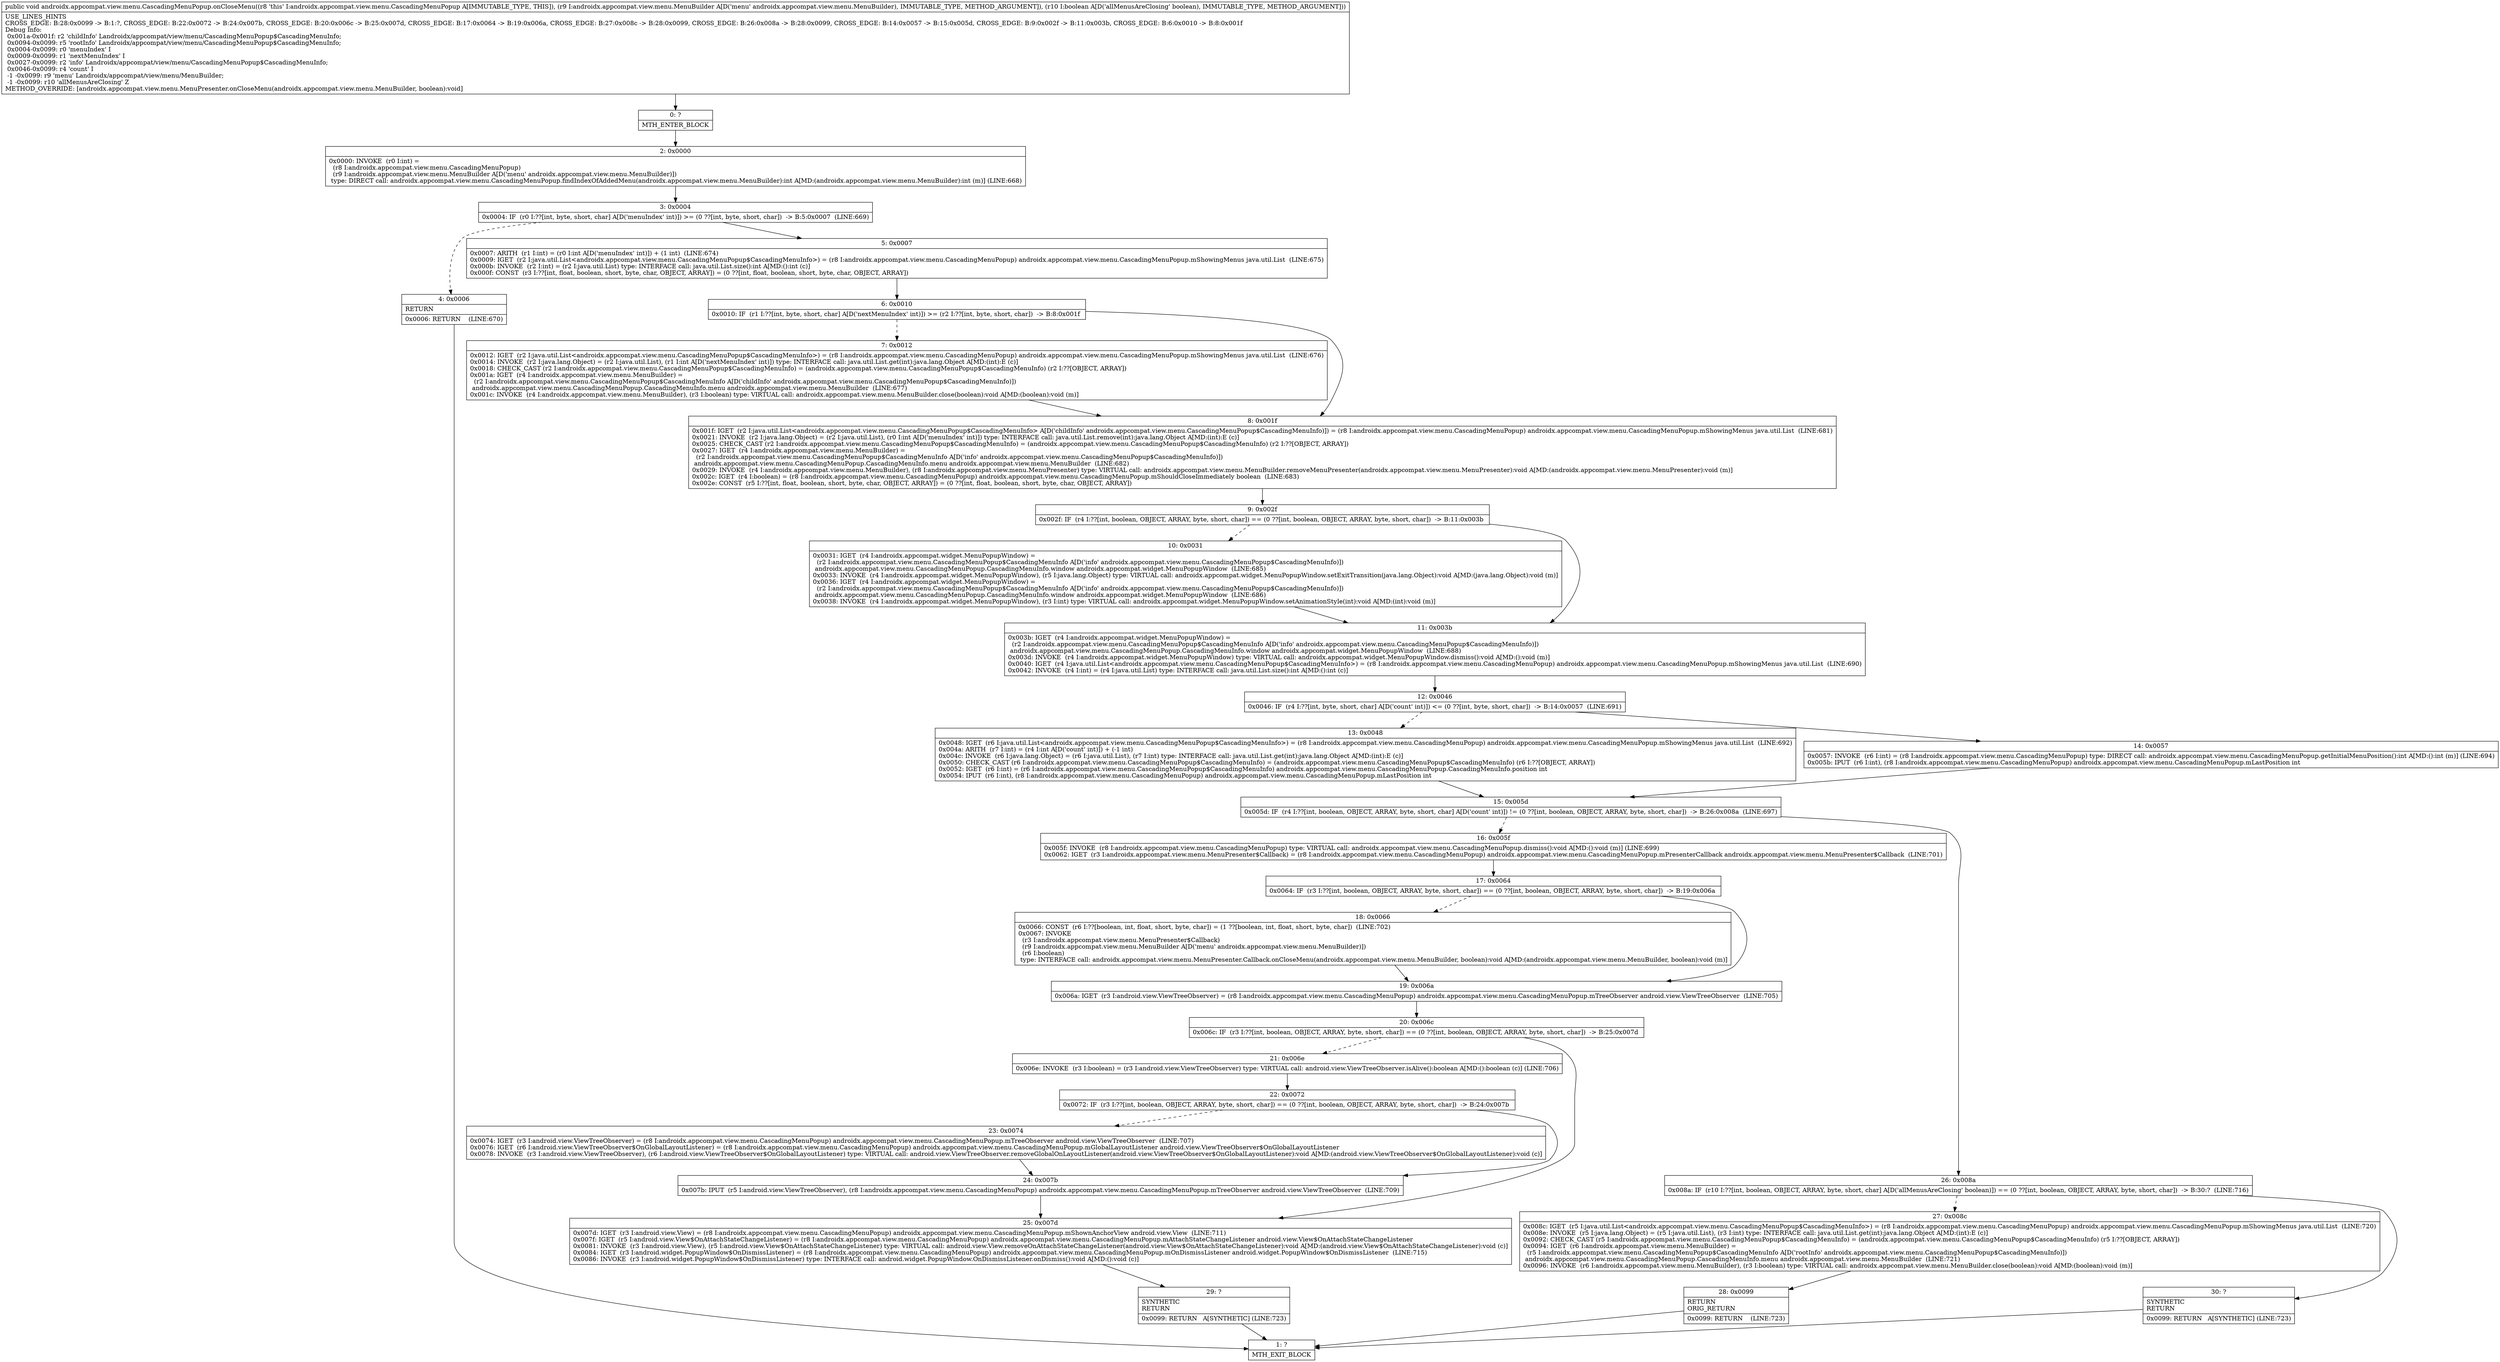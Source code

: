 digraph "CFG forandroidx.appcompat.view.menu.CascadingMenuPopup.onCloseMenu(Landroidx\/appcompat\/view\/menu\/MenuBuilder;Z)V" {
Node_0 [shape=record,label="{0\:\ ?|MTH_ENTER_BLOCK\l}"];
Node_2 [shape=record,label="{2\:\ 0x0000|0x0000: INVOKE  (r0 I:int) = \l  (r8 I:androidx.appcompat.view.menu.CascadingMenuPopup)\l  (r9 I:androidx.appcompat.view.menu.MenuBuilder A[D('menu' androidx.appcompat.view.menu.MenuBuilder)])\l type: DIRECT call: androidx.appcompat.view.menu.CascadingMenuPopup.findIndexOfAddedMenu(androidx.appcompat.view.menu.MenuBuilder):int A[MD:(androidx.appcompat.view.menu.MenuBuilder):int (m)] (LINE:668)\l}"];
Node_3 [shape=record,label="{3\:\ 0x0004|0x0004: IF  (r0 I:??[int, byte, short, char] A[D('menuIndex' int)]) \>= (0 ??[int, byte, short, char])  \-\> B:5:0x0007  (LINE:669)\l}"];
Node_4 [shape=record,label="{4\:\ 0x0006|RETURN\l|0x0006: RETURN    (LINE:670)\l}"];
Node_1 [shape=record,label="{1\:\ ?|MTH_EXIT_BLOCK\l}"];
Node_5 [shape=record,label="{5\:\ 0x0007|0x0007: ARITH  (r1 I:int) = (r0 I:int A[D('menuIndex' int)]) + (1 int)  (LINE:674)\l0x0009: IGET  (r2 I:java.util.List\<androidx.appcompat.view.menu.CascadingMenuPopup$CascadingMenuInfo\>) = (r8 I:androidx.appcompat.view.menu.CascadingMenuPopup) androidx.appcompat.view.menu.CascadingMenuPopup.mShowingMenus java.util.List  (LINE:675)\l0x000b: INVOKE  (r2 I:int) = (r2 I:java.util.List) type: INTERFACE call: java.util.List.size():int A[MD:():int (c)]\l0x000f: CONST  (r3 I:??[int, float, boolean, short, byte, char, OBJECT, ARRAY]) = (0 ??[int, float, boolean, short, byte, char, OBJECT, ARRAY]) \l}"];
Node_6 [shape=record,label="{6\:\ 0x0010|0x0010: IF  (r1 I:??[int, byte, short, char] A[D('nextMenuIndex' int)]) \>= (r2 I:??[int, byte, short, char])  \-\> B:8:0x001f \l}"];
Node_7 [shape=record,label="{7\:\ 0x0012|0x0012: IGET  (r2 I:java.util.List\<androidx.appcompat.view.menu.CascadingMenuPopup$CascadingMenuInfo\>) = (r8 I:androidx.appcompat.view.menu.CascadingMenuPopup) androidx.appcompat.view.menu.CascadingMenuPopup.mShowingMenus java.util.List  (LINE:676)\l0x0014: INVOKE  (r2 I:java.lang.Object) = (r2 I:java.util.List), (r1 I:int A[D('nextMenuIndex' int)]) type: INTERFACE call: java.util.List.get(int):java.lang.Object A[MD:(int):E (c)]\l0x0018: CHECK_CAST (r2 I:androidx.appcompat.view.menu.CascadingMenuPopup$CascadingMenuInfo) = (androidx.appcompat.view.menu.CascadingMenuPopup$CascadingMenuInfo) (r2 I:??[OBJECT, ARRAY]) \l0x001a: IGET  (r4 I:androidx.appcompat.view.menu.MenuBuilder) = \l  (r2 I:androidx.appcompat.view.menu.CascadingMenuPopup$CascadingMenuInfo A[D('childInfo' androidx.appcompat.view.menu.CascadingMenuPopup$CascadingMenuInfo)])\l androidx.appcompat.view.menu.CascadingMenuPopup.CascadingMenuInfo.menu androidx.appcompat.view.menu.MenuBuilder  (LINE:677)\l0x001c: INVOKE  (r4 I:androidx.appcompat.view.menu.MenuBuilder), (r3 I:boolean) type: VIRTUAL call: androidx.appcompat.view.menu.MenuBuilder.close(boolean):void A[MD:(boolean):void (m)]\l}"];
Node_8 [shape=record,label="{8\:\ 0x001f|0x001f: IGET  (r2 I:java.util.List\<androidx.appcompat.view.menu.CascadingMenuPopup$CascadingMenuInfo\> A[D('childInfo' androidx.appcompat.view.menu.CascadingMenuPopup$CascadingMenuInfo)]) = (r8 I:androidx.appcompat.view.menu.CascadingMenuPopup) androidx.appcompat.view.menu.CascadingMenuPopup.mShowingMenus java.util.List  (LINE:681)\l0x0021: INVOKE  (r2 I:java.lang.Object) = (r2 I:java.util.List), (r0 I:int A[D('menuIndex' int)]) type: INTERFACE call: java.util.List.remove(int):java.lang.Object A[MD:(int):E (c)]\l0x0025: CHECK_CAST (r2 I:androidx.appcompat.view.menu.CascadingMenuPopup$CascadingMenuInfo) = (androidx.appcompat.view.menu.CascadingMenuPopup$CascadingMenuInfo) (r2 I:??[OBJECT, ARRAY]) \l0x0027: IGET  (r4 I:androidx.appcompat.view.menu.MenuBuilder) = \l  (r2 I:androidx.appcompat.view.menu.CascadingMenuPopup$CascadingMenuInfo A[D('info' androidx.appcompat.view.menu.CascadingMenuPopup$CascadingMenuInfo)])\l androidx.appcompat.view.menu.CascadingMenuPopup.CascadingMenuInfo.menu androidx.appcompat.view.menu.MenuBuilder  (LINE:682)\l0x0029: INVOKE  (r4 I:androidx.appcompat.view.menu.MenuBuilder), (r8 I:androidx.appcompat.view.menu.MenuPresenter) type: VIRTUAL call: androidx.appcompat.view.menu.MenuBuilder.removeMenuPresenter(androidx.appcompat.view.menu.MenuPresenter):void A[MD:(androidx.appcompat.view.menu.MenuPresenter):void (m)]\l0x002c: IGET  (r4 I:boolean) = (r8 I:androidx.appcompat.view.menu.CascadingMenuPopup) androidx.appcompat.view.menu.CascadingMenuPopup.mShouldCloseImmediately boolean  (LINE:683)\l0x002e: CONST  (r5 I:??[int, float, boolean, short, byte, char, OBJECT, ARRAY]) = (0 ??[int, float, boolean, short, byte, char, OBJECT, ARRAY]) \l}"];
Node_9 [shape=record,label="{9\:\ 0x002f|0x002f: IF  (r4 I:??[int, boolean, OBJECT, ARRAY, byte, short, char]) == (0 ??[int, boolean, OBJECT, ARRAY, byte, short, char])  \-\> B:11:0x003b \l}"];
Node_10 [shape=record,label="{10\:\ 0x0031|0x0031: IGET  (r4 I:androidx.appcompat.widget.MenuPopupWindow) = \l  (r2 I:androidx.appcompat.view.menu.CascadingMenuPopup$CascadingMenuInfo A[D('info' androidx.appcompat.view.menu.CascadingMenuPopup$CascadingMenuInfo)])\l androidx.appcompat.view.menu.CascadingMenuPopup.CascadingMenuInfo.window androidx.appcompat.widget.MenuPopupWindow  (LINE:685)\l0x0033: INVOKE  (r4 I:androidx.appcompat.widget.MenuPopupWindow), (r5 I:java.lang.Object) type: VIRTUAL call: androidx.appcompat.widget.MenuPopupWindow.setExitTransition(java.lang.Object):void A[MD:(java.lang.Object):void (m)]\l0x0036: IGET  (r4 I:androidx.appcompat.widget.MenuPopupWindow) = \l  (r2 I:androidx.appcompat.view.menu.CascadingMenuPopup$CascadingMenuInfo A[D('info' androidx.appcompat.view.menu.CascadingMenuPopup$CascadingMenuInfo)])\l androidx.appcompat.view.menu.CascadingMenuPopup.CascadingMenuInfo.window androidx.appcompat.widget.MenuPopupWindow  (LINE:686)\l0x0038: INVOKE  (r4 I:androidx.appcompat.widget.MenuPopupWindow), (r3 I:int) type: VIRTUAL call: androidx.appcompat.widget.MenuPopupWindow.setAnimationStyle(int):void A[MD:(int):void (m)]\l}"];
Node_11 [shape=record,label="{11\:\ 0x003b|0x003b: IGET  (r4 I:androidx.appcompat.widget.MenuPopupWindow) = \l  (r2 I:androidx.appcompat.view.menu.CascadingMenuPopup$CascadingMenuInfo A[D('info' androidx.appcompat.view.menu.CascadingMenuPopup$CascadingMenuInfo)])\l androidx.appcompat.view.menu.CascadingMenuPopup.CascadingMenuInfo.window androidx.appcompat.widget.MenuPopupWindow  (LINE:688)\l0x003d: INVOKE  (r4 I:androidx.appcompat.widget.MenuPopupWindow) type: VIRTUAL call: androidx.appcompat.widget.MenuPopupWindow.dismiss():void A[MD:():void (m)]\l0x0040: IGET  (r4 I:java.util.List\<androidx.appcompat.view.menu.CascadingMenuPopup$CascadingMenuInfo\>) = (r8 I:androidx.appcompat.view.menu.CascadingMenuPopup) androidx.appcompat.view.menu.CascadingMenuPopup.mShowingMenus java.util.List  (LINE:690)\l0x0042: INVOKE  (r4 I:int) = (r4 I:java.util.List) type: INTERFACE call: java.util.List.size():int A[MD:():int (c)]\l}"];
Node_12 [shape=record,label="{12\:\ 0x0046|0x0046: IF  (r4 I:??[int, byte, short, char] A[D('count' int)]) \<= (0 ??[int, byte, short, char])  \-\> B:14:0x0057  (LINE:691)\l}"];
Node_13 [shape=record,label="{13\:\ 0x0048|0x0048: IGET  (r6 I:java.util.List\<androidx.appcompat.view.menu.CascadingMenuPopup$CascadingMenuInfo\>) = (r8 I:androidx.appcompat.view.menu.CascadingMenuPopup) androidx.appcompat.view.menu.CascadingMenuPopup.mShowingMenus java.util.List  (LINE:692)\l0x004a: ARITH  (r7 I:int) = (r4 I:int A[D('count' int)]) + (\-1 int) \l0x004c: INVOKE  (r6 I:java.lang.Object) = (r6 I:java.util.List), (r7 I:int) type: INTERFACE call: java.util.List.get(int):java.lang.Object A[MD:(int):E (c)]\l0x0050: CHECK_CAST (r6 I:androidx.appcompat.view.menu.CascadingMenuPopup$CascadingMenuInfo) = (androidx.appcompat.view.menu.CascadingMenuPopup$CascadingMenuInfo) (r6 I:??[OBJECT, ARRAY]) \l0x0052: IGET  (r6 I:int) = (r6 I:androidx.appcompat.view.menu.CascadingMenuPopup$CascadingMenuInfo) androidx.appcompat.view.menu.CascadingMenuPopup.CascadingMenuInfo.position int \l0x0054: IPUT  (r6 I:int), (r8 I:androidx.appcompat.view.menu.CascadingMenuPopup) androidx.appcompat.view.menu.CascadingMenuPopup.mLastPosition int \l}"];
Node_15 [shape=record,label="{15\:\ 0x005d|0x005d: IF  (r4 I:??[int, boolean, OBJECT, ARRAY, byte, short, char] A[D('count' int)]) != (0 ??[int, boolean, OBJECT, ARRAY, byte, short, char])  \-\> B:26:0x008a  (LINE:697)\l}"];
Node_16 [shape=record,label="{16\:\ 0x005f|0x005f: INVOKE  (r8 I:androidx.appcompat.view.menu.CascadingMenuPopup) type: VIRTUAL call: androidx.appcompat.view.menu.CascadingMenuPopup.dismiss():void A[MD:():void (m)] (LINE:699)\l0x0062: IGET  (r3 I:androidx.appcompat.view.menu.MenuPresenter$Callback) = (r8 I:androidx.appcompat.view.menu.CascadingMenuPopup) androidx.appcompat.view.menu.CascadingMenuPopup.mPresenterCallback androidx.appcompat.view.menu.MenuPresenter$Callback  (LINE:701)\l}"];
Node_17 [shape=record,label="{17\:\ 0x0064|0x0064: IF  (r3 I:??[int, boolean, OBJECT, ARRAY, byte, short, char]) == (0 ??[int, boolean, OBJECT, ARRAY, byte, short, char])  \-\> B:19:0x006a \l}"];
Node_18 [shape=record,label="{18\:\ 0x0066|0x0066: CONST  (r6 I:??[boolean, int, float, short, byte, char]) = (1 ??[boolean, int, float, short, byte, char])  (LINE:702)\l0x0067: INVOKE  \l  (r3 I:androidx.appcompat.view.menu.MenuPresenter$Callback)\l  (r9 I:androidx.appcompat.view.menu.MenuBuilder A[D('menu' androidx.appcompat.view.menu.MenuBuilder)])\l  (r6 I:boolean)\l type: INTERFACE call: androidx.appcompat.view.menu.MenuPresenter.Callback.onCloseMenu(androidx.appcompat.view.menu.MenuBuilder, boolean):void A[MD:(androidx.appcompat.view.menu.MenuBuilder, boolean):void (m)]\l}"];
Node_19 [shape=record,label="{19\:\ 0x006a|0x006a: IGET  (r3 I:android.view.ViewTreeObserver) = (r8 I:androidx.appcompat.view.menu.CascadingMenuPopup) androidx.appcompat.view.menu.CascadingMenuPopup.mTreeObserver android.view.ViewTreeObserver  (LINE:705)\l}"];
Node_20 [shape=record,label="{20\:\ 0x006c|0x006c: IF  (r3 I:??[int, boolean, OBJECT, ARRAY, byte, short, char]) == (0 ??[int, boolean, OBJECT, ARRAY, byte, short, char])  \-\> B:25:0x007d \l}"];
Node_21 [shape=record,label="{21\:\ 0x006e|0x006e: INVOKE  (r3 I:boolean) = (r3 I:android.view.ViewTreeObserver) type: VIRTUAL call: android.view.ViewTreeObserver.isAlive():boolean A[MD:():boolean (c)] (LINE:706)\l}"];
Node_22 [shape=record,label="{22\:\ 0x0072|0x0072: IF  (r3 I:??[int, boolean, OBJECT, ARRAY, byte, short, char]) == (0 ??[int, boolean, OBJECT, ARRAY, byte, short, char])  \-\> B:24:0x007b \l}"];
Node_23 [shape=record,label="{23\:\ 0x0074|0x0074: IGET  (r3 I:android.view.ViewTreeObserver) = (r8 I:androidx.appcompat.view.menu.CascadingMenuPopup) androidx.appcompat.view.menu.CascadingMenuPopup.mTreeObserver android.view.ViewTreeObserver  (LINE:707)\l0x0076: IGET  (r6 I:android.view.ViewTreeObserver$OnGlobalLayoutListener) = (r8 I:androidx.appcompat.view.menu.CascadingMenuPopup) androidx.appcompat.view.menu.CascadingMenuPopup.mGlobalLayoutListener android.view.ViewTreeObserver$OnGlobalLayoutListener \l0x0078: INVOKE  (r3 I:android.view.ViewTreeObserver), (r6 I:android.view.ViewTreeObserver$OnGlobalLayoutListener) type: VIRTUAL call: android.view.ViewTreeObserver.removeGlobalOnLayoutListener(android.view.ViewTreeObserver$OnGlobalLayoutListener):void A[MD:(android.view.ViewTreeObserver$OnGlobalLayoutListener):void (c)]\l}"];
Node_24 [shape=record,label="{24\:\ 0x007b|0x007b: IPUT  (r5 I:android.view.ViewTreeObserver), (r8 I:androidx.appcompat.view.menu.CascadingMenuPopup) androidx.appcompat.view.menu.CascadingMenuPopup.mTreeObserver android.view.ViewTreeObserver  (LINE:709)\l}"];
Node_25 [shape=record,label="{25\:\ 0x007d|0x007d: IGET  (r3 I:android.view.View) = (r8 I:androidx.appcompat.view.menu.CascadingMenuPopup) androidx.appcompat.view.menu.CascadingMenuPopup.mShownAnchorView android.view.View  (LINE:711)\l0x007f: IGET  (r5 I:android.view.View$OnAttachStateChangeListener) = (r8 I:androidx.appcompat.view.menu.CascadingMenuPopup) androidx.appcompat.view.menu.CascadingMenuPopup.mAttachStateChangeListener android.view.View$OnAttachStateChangeListener \l0x0081: INVOKE  (r3 I:android.view.View), (r5 I:android.view.View$OnAttachStateChangeListener) type: VIRTUAL call: android.view.View.removeOnAttachStateChangeListener(android.view.View$OnAttachStateChangeListener):void A[MD:(android.view.View$OnAttachStateChangeListener):void (c)]\l0x0084: IGET  (r3 I:android.widget.PopupWindow$OnDismissListener) = (r8 I:androidx.appcompat.view.menu.CascadingMenuPopup) androidx.appcompat.view.menu.CascadingMenuPopup.mOnDismissListener android.widget.PopupWindow$OnDismissListener  (LINE:715)\l0x0086: INVOKE  (r3 I:android.widget.PopupWindow$OnDismissListener) type: INTERFACE call: android.widget.PopupWindow.OnDismissListener.onDismiss():void A[MD:():void (c)]\l}"];
Node_29 [shape=record,label="{29\:\ ?|SYNTHETIC\lRETURN\l|0x0099: RETURN   A[SYNTHETIC] (LINE:723)\l}"];
Node_26 [shape=record,label="{26\:\ 0x008a|0x008a: IF  (r10 I:??[int, boolean, OBJECT, ARRAY, byte, short, char] A[D('allMenusAreClosing' boolean)]) == (0 ??[int, boolean, OBJECT, ARRAY, byte, short, char])  \-\> B:30:?  (LINE:716)\l}"];
Node_27 [shape=record,label="{27\:\ 0x008c|0x008c: IGET  (r5 I:java.util.List\<androidx.appcompat.view.menu.CascadingMenuPopup$CascadingMenuInfo\>) = (r8 I:androidx.appcompat.view.menu.CascadingMenuPopup) androidx.appcompat.view.menu.CascadingMenuPopup.mShowingMenus java.util.List  (LINE:720)\l0x008e: INVOKE  (r5 I:java.lang.Object) = (r5 I:java.util.List), (r3 I:int) type: INTERFACE call: java.util.List.get(int):java.lang.Object A[MD:(int):E (c)]\l0x0092: CHECK_CAST (r5 I:androidx.appcompat.view.menu.CascadingMenuPopup$CascadingMenuInfo) = (androidx.appcompat.view.menu.CascadingMenuPopup$CascadingMenuInfo) (r5 I:??[OBJECT, ARRAY]) \l0x0094: IGET  (r6 I:androidx.appcompat.view.menu.MenuBuilder) = \l  (r5 I:androidx.appcompat.view.menu.CascadingMenuPopup$CascadingMenuInfo A[D('rootInfo' androidx.appcompat.view.menu.CascadingMenuPopup$CascadingMenuInfo)])\l androidx.appcompat.view.menu.CascadingMenuPopup.CascadingMenuInfo.menu androidx.appcompat.view.menu.MenuBuilder  (LINE:721)\l0x0096: INVOKE  (r6 I:androidx.appcompat.view.menu.MenuBuilder), (r3 I:boolean) type: VIRTUAL call: androidx.appcompat.view.menu.MenuBuilder.close(boolean):void A[MD:(boolean):void (m)]\l}"];
Node_28 [shape=record,label="{28\:\ 0x0099|RETURN\lORIG_RETURN\l|0x0099: RETURN    (LINE:723)\l}"];
Node_30 [shape=record,label="{30\:\ ?|SYNTHETIC\lRETURN\l|0x0099: RETURN   A[SYNTHETIC] (LINE:723)\l}"];
Node_14 [shape=record,label="{14\:\ 0x0057|0x0057: INVOKE  (r6 I:int) = (r8 I:androidx.appcompat.view.menu.CascadingMenuPopup) type: DIRECT call: androidx.appcompat.view.menu.CascadingMenuPopup.getInitialMenuPosition():int A[MD:():int (m)] (LINE:694)\l0x005b: IPUT  (r6 I:int), (r8 I:androidx.appcompat.view.menu.CascadingMenuPopup) androidx.appcompat.view.menu.CascadingMenuPopup.mLastPosition int \l}"];
MethodNode[shape=record,label="{public void androidx.appcompat.view.menu.CascadingMenuPopup.onCloseMenu((r8 'this' I:androidx.appcompat.view.menu.CascadingMenuPopup A[IMMUTABLE_TYPE, THIS]), (r9 I:androidx.appcompat.view.menu.MenuBuilder A[D('menu' androidx.appcompat.view.menu.MenuBuilder), IMMUTABLE_TYPE, METHOD_ARGUMENT]), (r10 I:boolean A[D('allMenusAreClosing' boolean), IMMUTABLE_TYPE, METHOD_ARGUMENT]))  | USE_LINES_HINTS\lCROSS_EDGE: B:28:0x0099 \-\> B:1:?, CROSS_EDGE: B:22:0x0072 \-\> B:24:0x007b, CROSS_EDGE: B:20:0x006c \-\> B:25:0x007d, CROSS_EDGE: B:17:0x0064 \-\> B:19:0x006a, CROSS_EDGE: B:27:0x008c \-\> B:28:0x0099, CROSS_EDGE: B:26:0x008a \-\> B:28:0x0099, CROSS_EDGE: B:14:0x0057 \-\> B:15:0x005d, CROSS_EDGE: B:9:0x002f \-\> B:11:0x003b, CROSS_EDGE: B:6:0x0010 \-\> B:8:0x001f\lDebug Info:\l  0x001a\-0x001f: r2 'childInfo' Landroidx\/appcompat\/view\/menu\/CascadingMenuPopup$CascadingMenuInfo;\l  0x0094\-0x0099: r5 'rootInfo' Landroidx\/appcompat\/view\/menu\/CascadingMenuPopup$CascadingMenuInfo;\l  0x0004\-0x0099: r0 'menuIndex' I\l  0x0009\-0x0099: r1 'nextMenuIndex' I\l  0x0027\-0x0099: r2 'info' Landroidx\/appcompat\/view\/menu\/CascadingMenuPopup$CascadingMenuInfo;\l  0x0046\-0x0099: r4 'count' I\l  \-1 \-0x0099: r9 'menu' Landroidx\/appcompat\/view\/menu\/MenuBuilder;\l  \-1 \-0x0099: r10 'allMenusAreClosing' Z\lMETHOD_OVERRIDE: [androidx.appcompat.view.menu.MenuPresenter.onCloseMenu(androidx.appcompat.view.menu.MenuBuilder, boolean):void]\l}"];
MethodNode -> Node_0;Node_0 -> Node_2;
Node_2 -> Node_3;
Node_3 -> Node_4[style=dashed];
Node_3 -> Node_5;
Node_4 -> Node_1;
Node_5 -> Node_6;
Node_6 -> Node_7[style=dashed];
Node_6 -> Node_8;
Node_7 -> Node_8;
Node_8 -> Node_9;
Node_9 -> Node_10[style=dashed];
Node_9 -> Node_11;
Node_10 -> Node_11;
Node_11 -> Node_12;
Node_12 -> Node_13[style=dashed];
Node_12 -> Node_14;
Node_13 -> Node_15;
Node_15 -> Node_16[style=dashed];
Node_15 -> Node_26;
Node_16 -> Node_17;
Node_17 -> Node_18[style=dashed];
Node_17 -> Node_19;
Node_18 -> Node_19;
Node_19 -> Node_20;
Node_20 -> Node_21[style=dashed];
Node_20 -> Node_25;
Node_21 -> Node_22;
Node_22 -> Node_23[style=dashed];
Node_22 -> Node_24;
Node_23 -> Node_24;
Node_24 -> Node_25;
Node_25 -> Node_29;
Node_29 -> Node_1;
Node_26 -> Node_27[style=dashed];
Node_26 -> Node_30;
Node_27 -> Node_28;
Node_28 -> Node_1;
Node_30 -> Node_1;
Node_14 -> Node_15;
}

